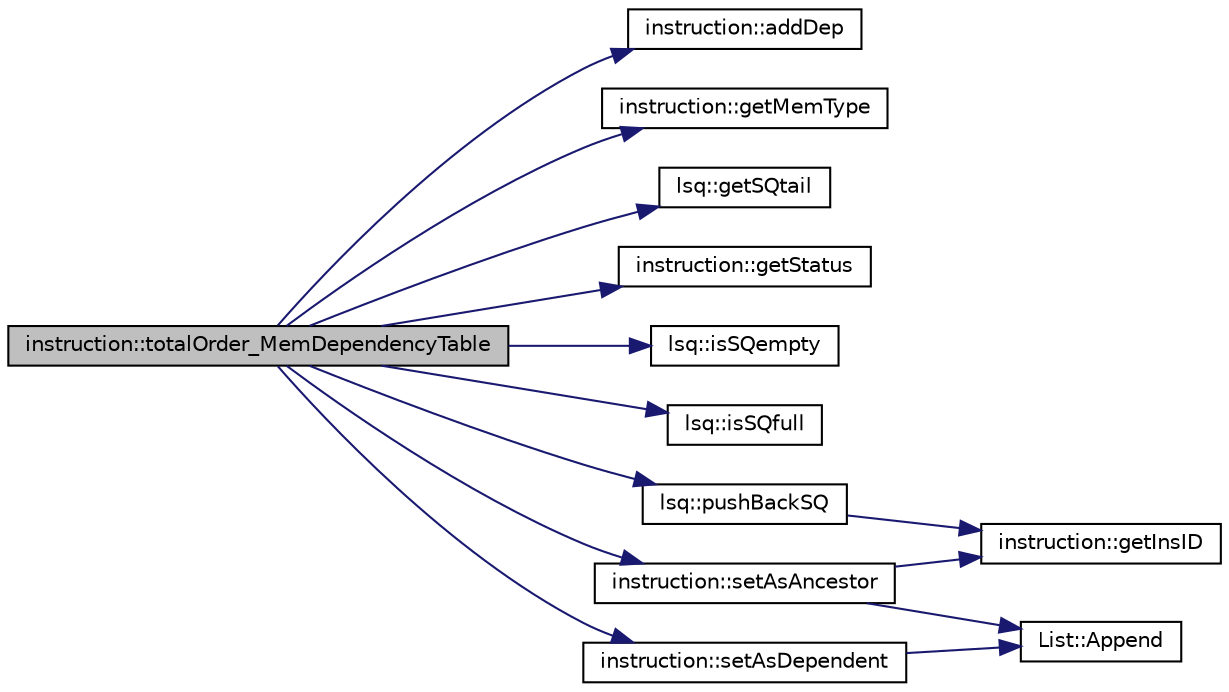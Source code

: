 digraph G
{
  edge [fontname="Helvetica",fontsize="10",labelfontname="Helvetica",labelfontsize="10"];
  node [fontname="Helvetica",fontsize="10",shape=record];
  rankdir=LR;
  Node1 [label="instruction::totalOrder_MemDependencyTable",height=0.2,width=0.4,color="black", fillcolor="grey75", style="filled" fontcolor="black"];
  Node1 -> Node2 [color="midnightblue",fontsize="10",style="solid",fontname="Helvetica"];
  Node2 [label="instruction::addDep",height=0.2,width=0.4,color="black", fillcolor="white", style="filled",URL="$classinstruction.html#aeb756cec429aca99a341f069df268465"];
  Node1 -> Node3 [color="midnightblue",fontsize="10",style="solid",fontname="Helvetica"];
  Node3 [label="instruction::getMemType",height=0.2,width=0.4,color="black", fillcolor="white", style="filled",URL="$classinstruction.html#a8051847b8731d697107d682564a7385f"];
  Node1 -> Node4 [color="midnightblue",fontsize="10",style="solid",fontname="Helvetica"];
  Node4 [label="lsq::getSQtail",height=0.2,width=0.4,color="black", fillcolor="white", style="filled",URL="$classlsq.html#a286e28a30ce1b7752d5ce9eb0f77d6ae"];
  Node1 -> Node5 [color="midnightblue",fontsize="10",style="solid",fontname="Helvetica"];
  Node5 [label="instruction::getStatus",height=0.2,width=0.4,color="black", fillcolor="white", style="filled",URL="$classinstruction.html#ae93f7b1b0385897bb15fc795ee654c37"];
  Node1 -> Node6 [color="midnightblue",fontsize="10",style="solid",fontname="Helvetica"];
  Node6 [label="lsq::isSQempty",height=0.2,width=0.4,color="black", fillcolor="white", style="filled",URL="$classlsq.html#a9f240390c165b00ead843f037ab28262"];
  Node1 -> Node7 [color="midnightblue",fontsize="10",style="solid",fontname="Helvetica"];
  Node7 [label="lsq::isSQfull",height=0.2,width=0.4,color="black", fillcolor="white", style="filled",URL="$classlsq.html#afc76def93e0f2ac0c56a92e1dc8d7efd"];
  Node1 -> Node8 [color="midnightblue",fontsize="10",style="solid",fontname="Helvetica"];
  Node8 [label="lsq::pushBackSQ",height=0.2,width=0.4,color="black", fillcolor="white", style="filled",URL="$classlsq.html#a9a3ea7ed05bbcf12b332a18fc84a317a"];
  Node8 -> Node9 [color="midnightblue",fontsize="10",style="solid",fontname="Helvetica"];
  Node9 [label="instruction::getInsID",height=0.2,width=0.4,color="black", fillcolor="white", style="filled",URL="$classinstruction.html#a0856c8a7411c298a51cd8d8d5e2f8b12"];
  Node1 -> Node10 [color="midnightblue",fontsize="10",style="solid",fontname="Helvetica"];
  Node10 [label="instruction::setAsAncestor",height=0.2,width=0.4,color="black", fillcolor="white", style="filled",URL="$classinstruction.html#aee7e55cf32812b46267a22bcb53da670"];
  Node10 -> Node11 [color="midnightblue",fontsize="10",style="solid",fontname="Helvetica"];
  Node11 [label="List::Append",height=0.2,width=0.4,color="black", fillcolor="white", style="filled",URL="$classList.html#a473190098e38206d0125b0737245e613"];
  Node10 -> Node9 [color="midnightblue",fontsize="10",style="solid",fontname="Helvetica"];
  Node1 -> Node12 [color="midnightblue",fontsize="10",style="solid",fontname="Helvetica"];
  Node12 [label="instruction::setAsDependent",height=0.2,width=0.4,color="black", fillcolor="white", style="filled",URL="$classinstruction.html#ab2ba6828f1256186a787d933a6ca0868"];
  Node12 -> Node11 [color="midnightblue",fontsize="10",style="solid",fontname="Helvetica"];
}
